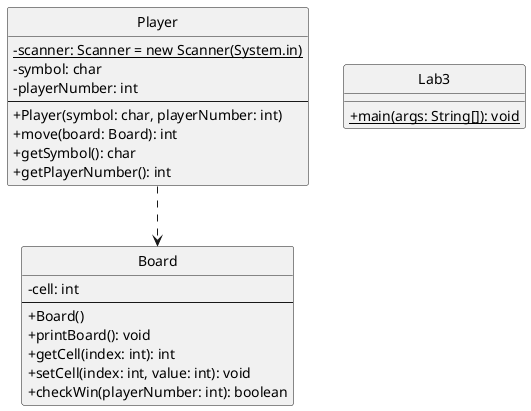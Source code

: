 ' Generated by UML Generator
' Encoded: PLBBQiCm4BphA_Qeu3WKUZEqfEsfK4h0XnvA3sjvYKNq29ASDWtvzqgsvGPyCLhjpEpEo5iVq8LUA-OFqXpHeGQXqFkd49ni-a2lmffQ_XBSiKws148weOYn0GNF5bqB5mPG2bAg0cb2AihuAOOcNwNZqSN6L5Tmih9DjtiABv75fMdfP-2kiaBX5xqrd53rb75PH7Ga3X_IyAF2CxdtNZVaCgYnLX4QTiqBls5pF-nRNABr8CKLD4Ookhsle8wcpVxpAylFjDsWFHgTYLwWCMbMFHxW0GnzvuhNPnz8RwH92PJ-h1iR0n8TkbGljfrZ6sVnMy8QbkOILDiJyIR5MerFyPzVpBOU55BWqz1qkRiHuXCysfmCRZQFen3RacdZV_47
' URL: http://www.plantuml.com/plantuml/uml/PLBBQiCm4BphA_Qeu3WKUZEqfEsfK4h0XnvA3sjvYKNq29ASDWtvzqgsvGPyCLhjpEpEo5iVq8LUA-OFqXpHeGQXqFkd49ni-a2lmffQ_XBSiKws148weOYn0GNF5bqB5mPG2bAg0cb2AihuAOOcNwNZqSN6L5Tmih9DjtiABv75fMdfP-2kiaBX5xqrd53rb75PH7Ga3X_IyAF2CxdtNZVaCgYnLX4QTiqBls5pF-nRNABr8CKLD4Ookhsle8wcpVxpAylFjDsWFHgTYLwWCMbMFHxW0GnzvuhNPnz8RwH92PJ-h1iR0n8TkbGljfrZ6sVnMy8QbkOILDiJyIR5MerFyPzVpBOU55BWqz1qkRiHuXCysfmCRZQFen3RacdZV_47
' Generated on: 2025-10-19T19:49:06.375232900

@startuml
skinparam classAttributeIconSize 0
hide circle

class Board {
  -cell: int
  --
  +Board()
  +printBoard(): void
  +getCell(index: int): int
  +setCell(index: int, value: int): void
  +checkWin(playerNumber: int): boolean
}

class Lab3 {
  +{static} main(args: String[]): void
}

class Player {
  -{static} scanner: Scanner = new Scanner(System.in)
  -symbol: char
  -playerNumber: int
  --
  +Player(symbol: char, playerNumber: int)
  +move(board: Board): int
  +getSymbol(): char
  +getPlayerNumber(): int
}

Player ..> Board
@enduml